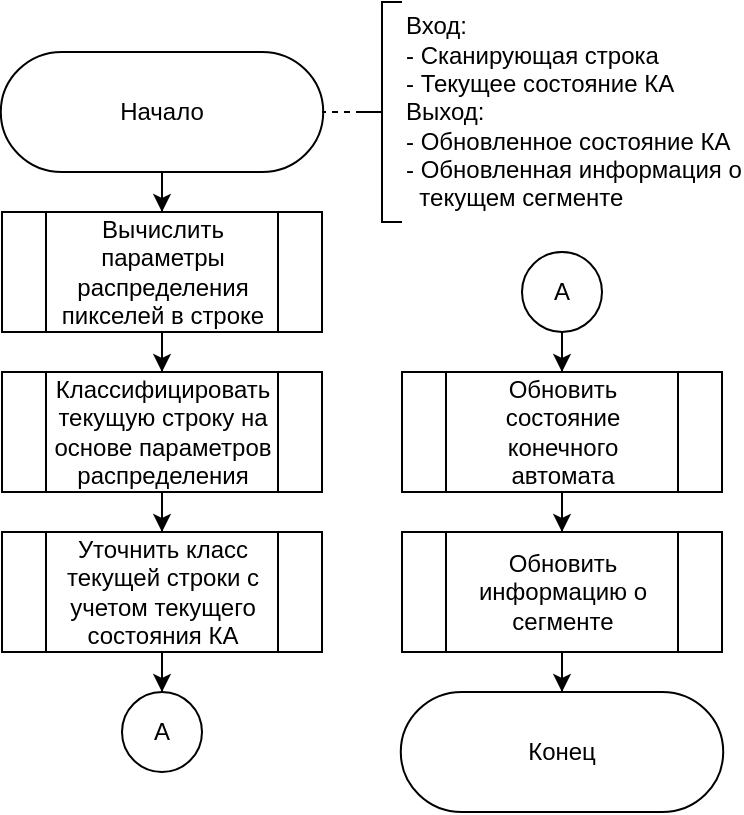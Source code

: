 <mxfile version="27.0.9">
  <diagram name="Page-1" id="a_B7v6qpBGuGGAHK6Dij">
    <mxGraphModel dx="1665" dy="880" grid="1" gridSize="10" guides="1" tooltips="1" connect="1" arrows="1" fold="1" page="1" pageScale="1" pageWidth="850" pageHeight="1100" math="0" shadow="0">
      <root>
        <mxCell id="0" />
        <mxCell id="1" parent="0" />
        <mxCell id="nnh34WTJ4tmE6mJD3tnR-9" style="edgeStyle=orthogonalEdgeStyle;rounded=0;orthogonalLoop=1;jettySize=auto;html=1;" parent="1" source="nnh34WTJ4tmE6mJD3tnR-1" target="nnh34WTJ4tmE6mJD3tnR-2" edge="1">
          <mxGeometry relative="1" as="geometry" />
        </mxCell>
        <mxCell id="nnh34WTJ4tmE6mJD3tnR-1" value="Начало" style="html=1;shape=stencil(xVVNb4MwDP01HJmAaFV7nFh37GWTdnapgaghQU7Wj3+/0IAGAzqayyQO+D3yXuzYJGCpLqHGIIkkVBiw1yBJPpAqLsEosoFlSgevIheeXbhZuxB0jZlx2AmIw16gY7QhdcQzP5hWgcsSiZuGZdsgerHfNA9LMyWlFeFK6gHT460YcGnXRhcnFj09O5trG7uotg4VGqQB+pPczgFB8ubtFC9zevdwGmbU+f7l9Pm4U+zntPWpXvzbLF5YwZ1HYhN2683CA/Oy69Qfz86rmCO7xdnN2LHUInMDyNI9ZMeC1Jc8TG6yhma4R0RHV+qEs+19L/1OQHDZE+j+OY8oAGX2hVoF1q6h6zC+hHDhOiRloKnCQF8AFRhanTAXUAwofUase3B79NPbXXlkHHko/GPGHiecCaXxzhhYfNRkN3SmM1maK8I7LZtzIdzVNDcNI4Eb6i7KG/AN);whiteSpace=wrap;" parent="1" vertex="1">
          <mxGeometry x="110" y="120" width="100" height="60" as="geometry" />
        </mxCell>
        <mxCell id="nnh34WTJ4tmE6mJD3tnR-10" style="edgeStyle=orthogonalEdgeStyle;rounded=0;orthogonalLoop=1;jettySize=auto;html=1;" parent="1" source="nnh34WTJ4tmE6mJD3tnR-2" target="nnh34WTJ4tmE6mJD3tnR-3" edge="1">
          <mxGeometry relative="1" as="geometry" />
        </mxCell>
        <mxCell id="nnh34WTJ4tmE6mJD3tnR-2" value="Вычислить&lt;div&gt;параметры&lt;/div&gt;&lt;div&gt;распределения&lt;/div&gt;&lt;div&gt;пикселей в строке&lt;/div&gt;" style="html=1;shape=process;whiteSpace=wrap;size=0.14;" parent="1" vertex="1">
          <mxGeometry x="80" y="200" width="160" height="60" as="geometry" />
        </mxCell>
        <mxCell id="nnh34WTJ4tmE6mJD3tnR-11" value="" style="edgeStyle=orthogonalEdgeStyle;rounded=0;orthogonalLoop=1;jettySize=auto;html=1;" parent="1" source="nnh34WTJ4tmE6mJD3tnR-3" target="nnh34WTJ4tmE6mJD3tnR-5" edge="1">
          <mxGeometry relative="1" as="geometry" />
        </mxCell>
        <mxCell id="nnh34WTJ4tmE6mJD3tnR-3" value="Классифицировать&lt;div&gt;текущую строку на&lt;/div&gt;&lt;div&gt;основе параметров&lt;/div&gt;&lt;div&gt;распределения&lt;/div&gt;" style="html=1;shape=process;whiteSpace=wrap;size=0.14;" parent="1" vertex="1">
          <mxGeometry x="80" y="280" width="160" height="60" as="geometry" />
        </mxCell>
        <mxCell id="nnh34WTJ4tmE6mJD3tnR-15" style="edgeStyle=orthogonalEdgeStyle;rounded=0;orthogonalLoop=1;jettySize=auto;html=1;dashed=1;endArrow=none;startFill=0;" parent="1" source="nnh34WTJ4tmE6mJD3tnR-4" edge="1">
          <mxGeometry relative="1" as="geometry">
            <mxPoint x="240" y="150" as="targetPoint" />
          </mxGeometry>
        </mxCell>
        <mxCell id="nnh34WTJ4tmE6mJD3tnR-4" value="Вход:&lt;div&gt;- Сканирующая строка&lt;/div&gt;&lt;div&gt;- Текущее состояние КА&lt;/div&gt;&lt;div&gt;Выход:&lt;/div&gt;&lt;div&gt;- Обновленное состояние КА&lt;/div&gt;&lt;div&gt;- Обновленная информация о&lt;/div&gt;&lt;div&gt;&amp;nbsp; текущем сегменте&lt;/div&gt;" style="html=1;shape=mxgraph.flowchart.annotation_2;align=left;labelPosition=right;pointerEvents=1;" parent="1" vertex="1">
          <mxGeometry x="260" y="95" width="20" height="110" as="geometry" />
        </mxCell>
        <mxCell id="nu9noupocn7w6eG6_UsU-4" style="edgeStyle=orthogonalEdgeStyle;rounded=0;orthogonalLoop=1;jettySize=auto;html=1;" edge="1" parent="1" source="nnh34WTJ4tmE6mJD3tnR-5" target="nu9noupocn7w6eG6_UsU-1">
          <mxGeometry relative="1" as="geometry" />
        </mxCell>
        <mxCell id="nnh34WTJ4tmE6mJD3tnR-5" value="Уточнить класс&lt;div&gt;текущей строки с&lt;/div&gt;&lt;div&gt;учетом текущего&lt;/div&gt;&lt;div&gt;состояния КА&lt;/div&gt;" style="html=1;shape=process;whiteSpace=wrap;size=0.14;" parent="1" vertex="1">
          <mxGeometry x="80" y="360" width="160" height="60" as="geometry" />
        </mxCell>
        <mxCell id="nnh34WTJ4tmE6mJD3tnR-13" style="edgeStyle=orthogonalEdgeStyle;rounded=0;orthogonalLoop=1;jettySize=auto;html=1;" parent="1" source="nnh34WTJ4tmE6mJD3tnR-6" target="nnh34WTJ4tmE6mJD3tnR-7" edge="1">
          <mxGeometry relative="1" as="geometry" />
        </mxCell>
        <mxCell id="nnh34WTJ4tmE6mJD3tnR-6" value="Обновить состояние&lt;div&gt;конечного&lt;/div&gt;&lt;div&gt;автомата&lt;/div&gt;" style="html=1;shape=process;whiteSpace=wrap;size=0.14;" parent="1" vertex="1">
          <mxGeometry x="280" y="280" width="160" height="60" as="geometry" />
        </mxCell>
        <mxCell id="nnh34WTJ4tmE6mJD3tnR-14" style="edgeStyle=orthogonalEdgeStyle;rounded=0;orthogonalLoop=1;jettySize=auto;html=1;" parent="1" source="nnh34WTJ4tmE6mJD3tnR-7" target="nnh34WTJ4tmE6mJD3tnR-8" edge="1">
          <mxGeometry relative="1" as="geometry" />
        </mxCell>
        <mxCell id="nnh34WTJ4tmE6mJD3tnR-7" value="Обновить&lt;div&gt;информацию о&lt;/div&gt;&lt;div&gt;сегменте&lt;/div&gt;" style="html=1;shape=process;whiteSpace=wrap;size=0.14;" parent="1" vertex="1">
          <mxGeometry x="280" y="360" width="160" height="60" as="geometry" />
        </mxCell>
        <mxCell id="nnh34WTJ4tmE6mJD3tnR-8" value="Конец" style="html=1;shape=stencil(xVVNb4MwDP01HJmAaFV7nFh37GWTdnapgaghQU7Wj3+/0IAGAzqayyQO+D3yXuzYJGCpLqHGIIkkVBiw1yBJPpAqLsEosoFlSgevIheeXbhZuxB0jZlx2AmIw16gY7QhdcQzP5hWgcsSiZuGZdsgerHfNA9LMyWlFeFK6gHT460YcGnXRhcnFj09O5trG7uotg4VGqQB+pPczgFB8ubtFC9zevdwGmbU+f7l9Pm4U+zntPWpXvzbLF5YwZ1HYhN2683CA/Oy69Qfz86rmCO7xdnN2LHUInMDyNI9ZMeC1Jc8TG6yhma4R0RHV+qEs+19L/1OQHDZE+j+OY8oAGX2hVoF1q6h6zC+hHDhOiRloKnCQF8AFRhanTAXUAwofUase3B79NPbXXlkHHko/GPGHiecCaXxzhhYfNRkN3SmM1maK8I7LZtzIdzVNDcNI4Eb6i7KG/AN);whiteSpace=wrap;" parent="1" vertex="1">
          <mxGeometry x="310" y="440" width="100" height="60" as="geometry" />
        </mxCell>
        <mxCell id="nu9noupocn7w6eG6_UsU-1" value="A" style="html=1;shape=mxgraph.flowchart.start_2;whiteSpace=wrap;" vertex="1" parent="1">
          <mxGeometry x="140" y="440" width="40" height="40" as="geometry" />
        </mxCell>
        <mxCell id="nu9noupocn7w6eG6_UsU-3" style="edgeStyle=orthogonalEdgeStyle;rounded=0;orthogonalLoop=1;jettySize=auto;html=1;" edge="1" parent="1" source="nu9noupocn7w6eG6_UsU-2" target="nnh34WTJ4tmE6mJD3tnR-6">
          <mxGeometry relative="1" as="geometry" />
        </mxCell>
        <mxCell id="nu9noupocn7w6eG6_UsU-2" value="A" style="html=1;shape=mxgraph.flowchart.start_2;whiteSpace=wrap;" vertex="1" parent="1">
          <mxGeometry x="340" y="220" width="40" height="40" as="geometry" />
        </mxCell>
      </root>
    </mxGraphModel>
  </diagram>
</mxfile>
